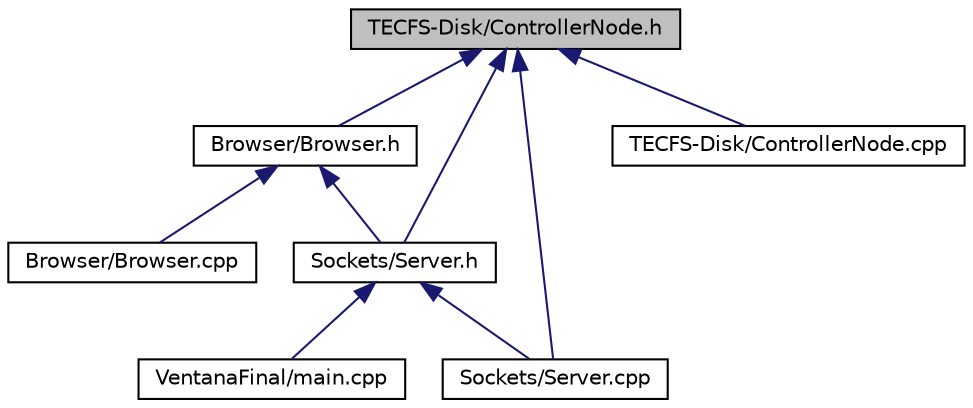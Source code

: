 digraph "TECFS-Disk/ControllerNode.h"
{
 // LATEX_PDF_SIZE
  edge [fontname="Helvetica",fontsize="10",labelfontname="Helvetica",labelfontsize="10"];
  node [fontname="Helvetica",fontsize="10",shape=record];
  Node1 [label="TECFS-Disk/ControllerNode.h",height=0.2,width=0.4,color="black", fillcolor="grey75", style="filled", fontcolor="black",tooltip=" "];
  Node1 -> Node2 [dir="back",color="midnightblue",fontsize="10",style="solid"];
  Node2 [label="Browser/Browser.h",height=0.2,width=0.4,color="black", fillcolor="white", style="filled",URL="$Browser_8h.html",tooltip=" "];
  Node2 -> Node3 [dir="back",color="midnightblue",fontsize="10",style="solid"];
  Node3 [label="Browser/Browser.cpp",height=0.2,width=0.4,color="black", fillcolor="white", style="filled",URL="$Browser_8cpp.html",tooltip=" "];
  Node2 -> Node4 [dir="back",color="midnightblue",fontsize="10",style="solid"];
  Node4 [label="Sockets/Server.h",height=0.2,width=0.4,color="black", fillcolor="white", style="filled",URL="$Server_8h.html",tooltip=" "];
  Node4 -> Node5 [dir="back",color="midnightblue",fontsize="10",style="solid"];
  Node5 [label="Sockets/Server.cpp",height=0.2,width=0.4,color="black", fillcolor="white", style="filled",URL="$Server_8cpp.html",tooltip=" "];
  Node4 -> Node6 [dir="back",color="midnightblue",fontsize="10",style="solid"];
  Node6 [label="VentanaFinal/main.cpp",height=0.2,width=0.4,color="black", fillcolor="white", style="filled",URL="$main_8cpp.html",tooltip=" "];
  Node1 -> Node5 [dir="back",color="midnightblue",fontsize="10",style="solid"];
  Node1 -> Node4 [dir="back",color="midnightblue",fontsize="10",style="solid"];
  Node1 -> Node7 [dir="back",color="midnightblue",fontsize="10",style="solid"];
  Node7 [label="TECFS-Disk/ControllerNode.cpp",height=0.2,width=0.4,color="black", fillcolor="white", style="filled",URL="$ControllerNode_8cpp.html",tooltip=" "];
}
